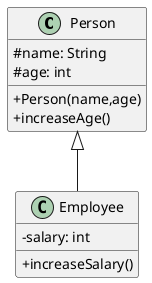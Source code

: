 @startuml
skinparam classAttributeIconSize 0

class Person {
 #name: String
 #age: int
 +Person(name,age)
 +increaseAge()
}

class Employee {
 -salary: int
 +increaseSalary()
}

Person <|-- Employee
@enduml
